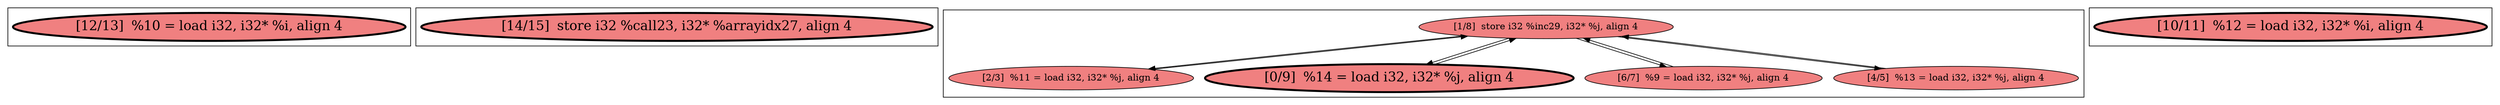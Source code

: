 
digraph G {





subgraph cluster3 {


node647 [penwidth=3.0,fontsize=20,fillcolor=lightcoral,label="[12/13]  %10 = load i32, i32* %i, align 4",shape=ellipse,style=filled ]



}

subgraph cluster2 {


node646 [penwidth=3.0,fontsize=20,fillcolor=lightcoral,label="[14/15]  store i32 %call23, i32* %arrayidx27, align 4",shape=ellipse,style=filled ]



}

subgraph cluster0 {


node644 [fillcolor=lightcoral,label="[1/8]  store i32 %inc29, i32* %j, align 4",shape=ellipse,style=filled ]
node643 [fillcolor=lightcoral,label="[2/3]  %11 = load i32, i32* %j, align 4",shape=ellipse,style=filled ]
node642 [penwidth=3.0,fontsize=20,fillcolor=lightcoral,label="[0/9]  %14 = load i32, i32* %j, align 4",shape=ellipse,style=filled ]
node640 [fillcolor=lightcoral,label="[6/7]  %9 = load i32, i32* %j, align 4",shape=ellipse,style=filled ]
node641 [fillcolor=lightcoral,label="[4/5]  %13 = load i32, i32* %j, align 4",shape=ellipse,style=filled ]

node643->node644 [ ]
node644->node642 [ ]
node640->node644 [ ]
node644->node643 [ ]
node644->node640 [ ]
node642->node644 [ ]
node644->node641 [ ]
node641->node644 [ ]


}

subgraph cluster1 {


node645 [penwidth=3.0,fontsize=20,fillcolor=lightcoral,label="[10/11]  %12 = load i32, i32* %i, align 4",shape=ellipse,style=filled ]



}

}

